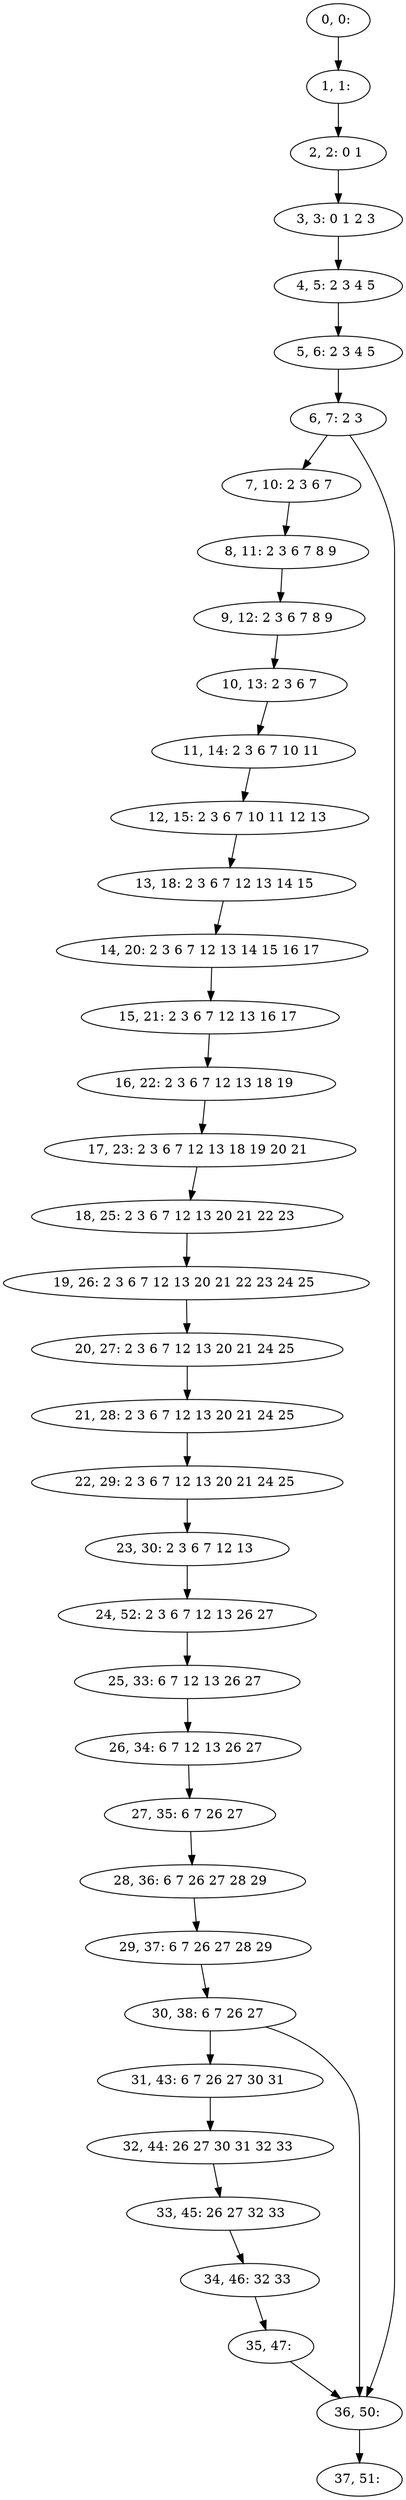 digraph G {
0[label="0, 0: "];
1[label="1, 1: "];
2[label="2, 2: 0 1 "];
3[label="3, 3: 0 1 2 3 "];
4[label="4, 5: 2 3 4 5 "];
5[label="5, 6: 2 3 4 5 "];
6[label="6, 7: 2 3 "];
7[label="7, 10: 2 3 6 7 "];
8[label="8, 11: 2 3 6 7 8 9 "];
9[label="9, 12: 2 3 6 7 8 9 "];
10[label="10, 13: 2 3 6 7 "];
11[label="11, 14: 2 3 6 7 10 11 "];
12[label="12, 15: 2 3 6 7 10 11 12 13 "];
13[label="13, 18: 2 3 6 7 12 13 14 15 "];
14[label="14, 20: 2 3 6 7 12 13 14 15 16 17 "];
15[label="15, 21: 2 3 6 7 12 13 16 17 "];
16[label="16, 22: 2 3 6 7 12 13 18 19 "];
17[label="17, 23: 2 3 6 7 12 13 18 19 20 21 "];
18[label="18, 25: 2 3 6 7 12 13 20 21 22 23 "];
19[label="19, 26: 2 3 6 7 12 13 20 21 22 23 24 25 "];
20[label="20, 27: 2 3 6 7 12 13 20 21 24 25 "];
21[label="21, 28: 2 3 6 7 12 13 20 21 24 25 "];
22[label="22, 29: 2 3 6 7 12 13 20 21 24 25 "];
23[label="23, 30: 2 3 6 7 12 13 "];
24[label="24, 52: 2 3 6 7 12 13 26 27 "];
25[label="25, 33: 6 7 12 13 26 27 "];
26[label="26, 34: 6 7 12 13 26 27 "];
27[label="27, 35: 6 7 26 27 "];
28[label="28, 36: 6 7 26 27 28 29 "];
29[label="29, 37: 6 7 26 27 28 29 "];
30[label="30, 38: 6 7 26 27 "];
31[label="31, 43: 6 7 26 27 30 31 "];
32[label="32, 44: 26 27 30 31 32 33 "];
33[label="33, 45: 26 27 32 33 "];
34[label="34, 46: 32 33 "];
35[label="35, 47: "];
36[label="36, 50: "];
37[label="37, 51: "];
0->1 ;
1->2 ;
2->3 ;
3->4 ;
4->5 ;
5->6 ;
6->7 ;
6->36 ;
7->8 ;
8->9 ;
9->10 ;
10->11 ;
11->12 ;
12->13 ;
13->14 ;
14->15 ;
15->16 ;
16->17 ;
17->18 ;
18->19 ;
19->20 ;
20->21 ;
21->22 ;
22->23 ;
23->24 ;
24->25 ;
25->26 ;
26->27 ;
27->28 ;
28->29 ;
29->30 ;
30->31 ;
30->36 ;
31->32 ;
32->33 ;
33->34 ;
34->35 ;
35->36 ;
36->37 ;
}
